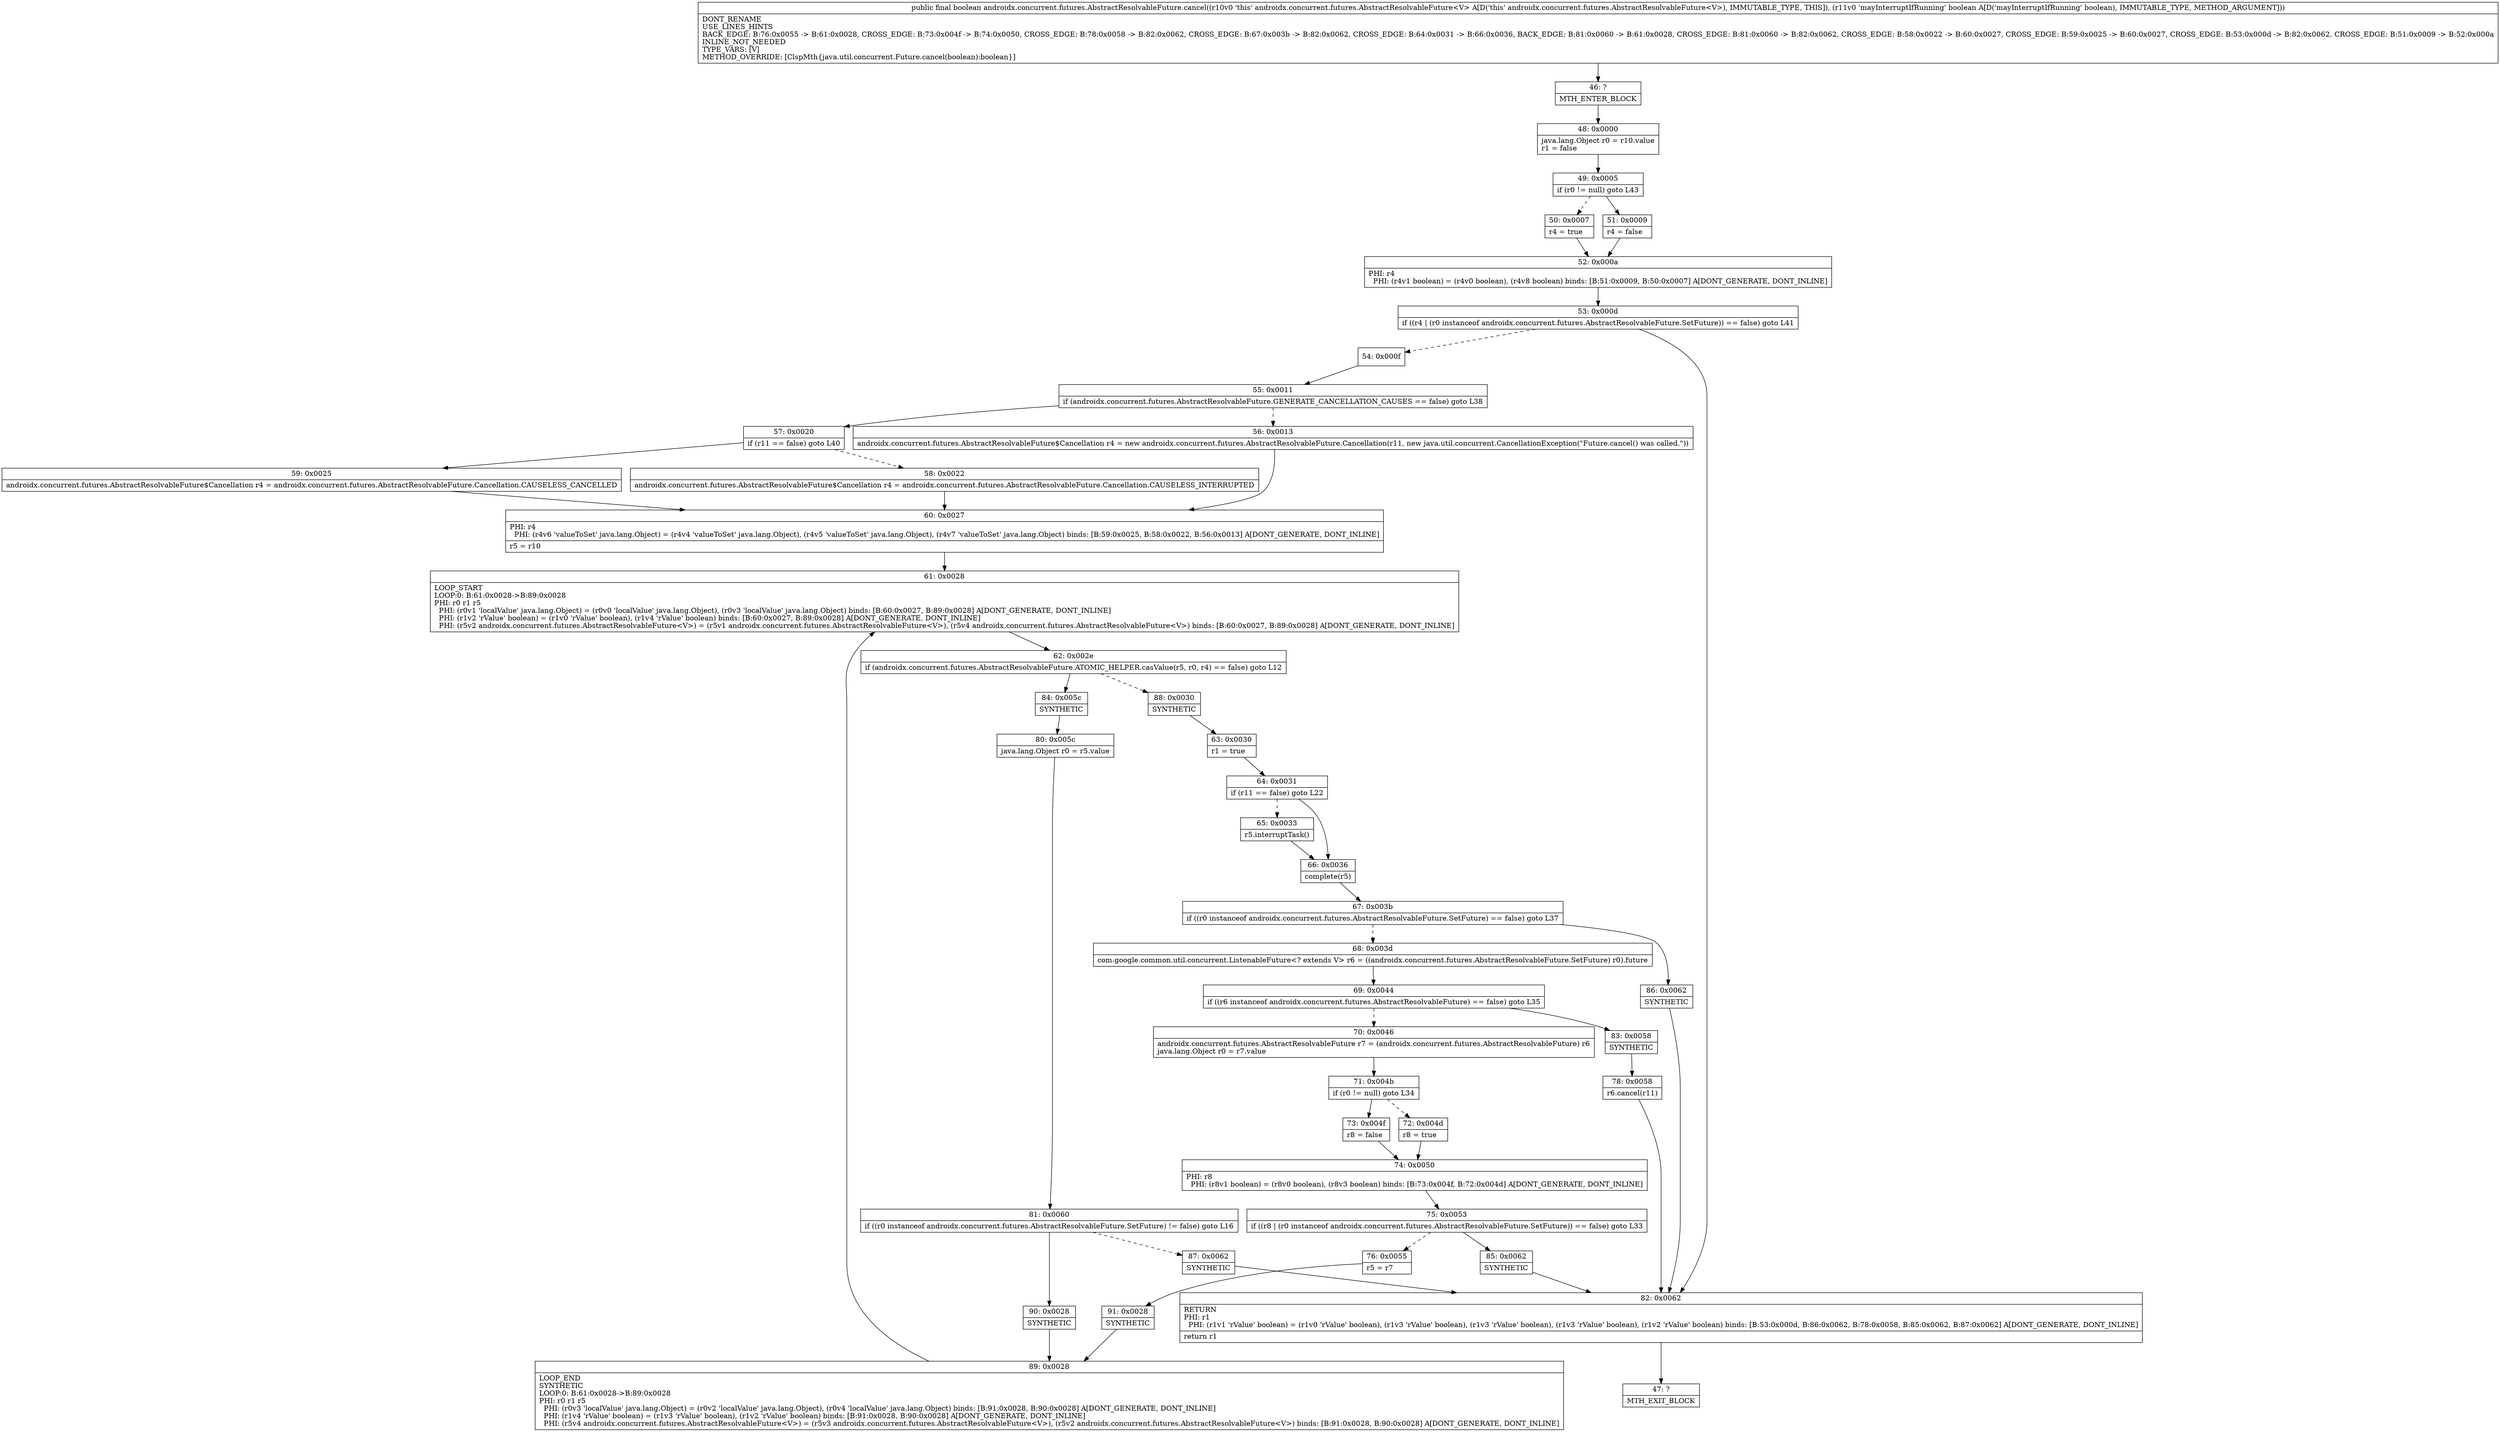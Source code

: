 digraph "CFG forandroidx.concurrent.futures.AbstractResolvableFuture.cancel(Z)Z" {
Node_46 [shape=record,label="{46\:\ ?|MTH_ENTER_BLOCK\l}"];
Node_48 [shape=record,label="{48\:\ 0x0000|java.lang.Object r0 = r10.value\lr1 = false\l}"];
Node_49 [shape=record,label="{49\:\ 0x0005|if (r0 != null) goto L43\l}"];
Node_50 [shape=record,label="{50\:\ 0x0007|r4 = true\l}"];
Node_52 [shape=record,label="{52\:\ 0x000a|PHI: r4 \l  PHI: (r4v1 boolean) = (r4v0 boolean), (r4v8 boolean) binds: [B:51:0x0009, B:50:0x0007] A[DONT_GENERATE, DONT_INLINE]\l}"];
Node_53 [shape=record,label="{53\:\ 0x000d|if ((r4 \| (r0 instanceof androidx.concurrent.futures.AbstractResolvableFuture.SetFuture)) == false) goto L41\l}"];
Node_54 [shape=record,label="{54\:\ 0x000f}"];
Node_55 [shape=record,label="{55\:\ 0x0011|if (androidx.concurrent.futures.AbstractResolvableFuture.GENERATE_CANCELLATION_CAUSES == false) goto L38\l}"];
Node_56 [shape=record,label="{56\:\ 0x0013|androidx.concurrent.futures.AbstractResolvableFuture$Cancellation r4 = new androidx.concurrent.futures.AbstractResolvableFuture.Cancellation(r11, new java.util.concurrent.CancellationException(\"Future.cancel() was called.\"))\l}"];
Node_60 [shape=record,label="{60\:\ 0x0027|PHI: r4 \l  PHI: (r4v6 'valueToSet' java.lang.Object) = (r4v4 'valueToSet' java.lang.Object), (r4v5 'valueToSet' java.lang.Object), (r4v7 'valueToSet' java.lang.Object) binds: [B:59:0x0025, B:58:0x0022, B:56:0x0013] A[DONT_GENERATE, DONT_INLINE]\l|r5 = r10\l}"];
Node_61 [shape=record,label="{61\:\ 0x0028|LOOP_START\lLOOP:0: B:61:0x0028\-\>B:89:0x0028\lPHI: r0 r1 r5 \l  PHI: (r0v1 'localValue' java.lang.Object) = (r0v0 'localValue' java.lang.Object), (r0v3 'localValue' java.lang.Object) binds: [B:60:0x0027, B:89:0x0028] A[DONT_GENERATE, DONT_INLINE]\l  PHI: (r1v2 'rValue' boolean) = (r1v0 'rValue' boolean), (r1v4 'rValue' boolean) binds: [B:60:0x0027, B:89:0x0028] A[DONT_GENERATE, DONT_INLINE]\l  PHI: (r5v2 androidx.concurrent.futures.AbstractResolvableFuture\<V\>) = (r5v1 androidx.concurrent.futures.AbstractResolvableFuture\<V\>), (r5v4 androidx.concurrent.futures.AbstractResolvableFuture\<V\>) binds: [B:60:0x0027, B:89:0x0028] A[DONT_GENERATE, DONT_INLINE]\l}"];
Node_62 [shape=record,label="{62\:\ 0x002e|if (androidx.concurrent.futures.AbstractResolvableFuture.ATOMIC_HELPER.casValue(r5, r0, r4) == false) goto L12\l}"];
Node_84 [shape=record,label="{84\:\ 0x005c|SYNTHETIC\l}"];
Node_80 [shape=record,label="{80\:\ 0x005c|java.lang.Object r0 = r5.value\l}"];
Node_81 [shape=record,label="{81\:\ 0x0060|if ((r0 instanceof androidx.concurrent.futures.AbstractResolvableFuture.SetFuture) != false) goto L16\l}"];
Node_87 [shape=record,label="{87\:\ 0x0062|SYNTHETIC\l}"];
Node_90 [shape=record,label="{90\:\ 0x0028|SYNTHETIC\l}"];
Node_89 [shape=record,label="{89\:\ 0x0028|LOOP_END\lSYNTHETIC\lLOOP:0: B:61:0x0028\-\>B:89:0x0028\lPHI: r0 r1 r5 \l  PHI: (r0v3 'localValue' java.lang.Object) = (r0v2 'localValue' java.lang.Object), (r0v4 'localValue' java.lang.Object) binds: [B:91:0x0028, B:90:0x0028] A[DONT_GENERATE, DONT_INLINE]\l  PHI: (r1v4 'rValue' boolean) = (r1v3 'rValue' boolean), (r1v2 'rValue' boolean) binds: [B:91:0x0028, B:90:0x0028] A[DONT_GENERATE, DONT_INLINE]\l  PHI: (r5v4 androidx.concurrent.futures.AbstractResolvableFuture\<V\>) = (r5v3 androidx.concurrent.futures.AbstractResolvableFuture\<V\>), (r5v2 androidx.concurrent.futures.AbstractResolvableFuture\<V\>) binds: [B:91:0x0028, B:90:0x0028] A[DONT_GENERATE, DONT_INLINE]\l}"];
Node_88 [shape=record,label="{88\:\ 0x0030|SYNTHETIC\l}"];
Node_63 [shape=record,label="{63\:\ 0x0030|r1 = true\l}"];
Node_64 [shape=record,label="{64\:\ 0x0031|if (r11 == false) goto L22\l}"];
Node_65 [shape=record,label="{65\:\ 0x0033|r5.interruptTask()\l}"];
Node_66 [shape=record,label="{66\:\ 0x0036|complete(r5)\l}"];
Node_67 [shape=record,label="{67\:\ 0x003b|if ((r0 instanceof androidx.concurrent.futures.AbstractResolvableFuture.SetFuture) == false) goto L37\l}"];
Node_68 [shape=record,label="{68\:\ 0x003d|com.google.common.util.concurrent.ListenableFuture\<? extends V\> r6 = ((androidx.concurrent.futures.AbstractResolvableFuture.SetFuture) r0).future\l}"];
Node_69 [shape=record,label="{69\:\ 0x0044|if ((r6 instanceof androidx.concurrent.futures.AbstractResolvableFuture) == false) goto L35\l}"];
Node_70 [shape=record,label="{70\:\ 0x0046|androidx.concurrent.futures.AbstractResolvableFuture r7 = (androidx.concurrent.futures.AbstractResolvableFuture) r6\ljava.lang.Object r0 = r7.value\l}"];
Node_71 [shape=record,label="{71\:\ 0x004b|if (r0 != null) goto L34\l}"];
Node_72 [shape=record,label="{72\:\ 0x004d|r8 = true\l}"];
Node_74 [shape=record,label="{74\:\ 0x0050|PHI: r8 \l  PHI: (r8v1 boolean) = (r8v0 boolean), (r8v3 boolean) binds: [B:73:0x004f, B:72:0x004d] A[DONT_GENERATE, DONT_INLINE]\l}"];
Node_75 [shape=record,label="{75\:\ 0x0053|if ((r8 \| (r0 instanceof androidx.concurrent.futures.AbstractResolvableFuture.SetFuture)) == false) goto L33\l}"];
Node_76 [shape=record,label="{76\:\ 0x0055|r5 = r7\l}"];
Node_91 [shape=record,label="{91\:\ 0x0028|SYNTHETIC\l}"];
Node_85 [shape=record,label="{85\:\ 0x0062|SYNTHETIC\l}"];
Node_73 [shape=record,label="{73\:\ 0x004f|r8 = false\l}"];
Node_83 [shape=record,label="{83\:\ 0x0058|SYNTHETIC\l}"];
Node_78 [shape=record,label="{78\:\ 0x0058|r6.cancel(r11)\l}"];
Node_86 [shape=record,label="{86\:\ 0x0062|SYNTHETIC\l}"];
Node_57 [shape=record,label="{57\:\ 0x0020|if (r11 == false) goto L40\l}"];
Node_58 [shape=record,label="{58\:\ 0x0022|androidx.concurrent.futures.AbstractResolvableFuture$Cancellation r4 = androidx.concurrent.futures.AbstractResolvableFuture.Cancellation.CAUSELESS_INTERRUPTED\l}"];
Node_59 [shape=record,label="{59\:\ 0x0025|androidx.concurrent.futures.AbstractResolvableFuture$Cancellation r4 = androidx.concurrent.futures.AbstractResolvableFuture.Cancellation.CAUSELESS_CANCELLED\l}"];
Node_82 [shape=record,label="{82\:\ 0x0062|RETURN\lPHI: r1 \l  PHI: (r1v1 'rValue' boolean) = (r1v0 'rValue' boolean), (r1v3 'rValue' boolean), (r1v3 'rValue' boolean), (r1v3 'rValue' boolean), (r1v2 'rValue' boolean) binds: [B:53:0x000d, B:86:0x0062, B:78:0x0058, B:85:0x0062, B:87:0x0062] A[DONT_GENERATE, DONT_INLINE]\l|return r1\l}"];
Node_47 [shape=record,label="{47\:\ ?|MTH_EXIT_BLOCK\l}"];
Node_51 [shape=record,label="{51\:\ 0x0009|r4 = false\l}"];
MethodNode[shape=record,label="{public final boolean androidx.concurrent.futures.AbstractResolvableFuture.cancel((r10v0 'this' androidx.concurrent.futures.AbstractResolvableFuture\<V\> A[D('this' androidx.concurrent.futures.AbstractResolvableFuture\<V\>), IMMUTABLE_TYPE, THIS]), (r11v0 'mayInterruptIfRunning' boolean A[D('mayInterruptIfRunning' boolean), IMMUTABLE_TYPE, METHOD_ARGUMENT]))  | DONT_RENAME\lUSE_LINES_HINTS\lBACK_EDGE: B:76:0x0055 \-\> B:61:0x0028, CROSS_EDGE: B:73:0x004f \-\> B:74:0x0050, CROSS_EDGE: B:78:0x0058 \-\> B:82:0x0062, CROSS_EDGE: B:67:0x003b \-\> B:82:0x0062, CROSS_EDGE: B:64:0x0031 \-\> B:66:0x0036, BACK_EDGE: B:81:0x0060 \-\> B:61:0x0028, CROSS_EDGE: B:81:0x0060 \-\> B:82:0x0062, CROSS_EDGE: B:58:0x0022 \-\> B:60:0x0027, CROSS_EDGE: B:59:0x0025 \-\> B:60:0x0027, CROSS_EDGE: B:53:0x000d \-\> B:82:0x0062, CROSS_EDGE: B:51:0x0009 \-\> B:52:0x000a\lINLINE_NOT_NEEDED\lTYPE_VARS: [V]\lMETHOD_OVERRIDE: [ClspMth\{java.util.concurrent.Future.cancel(boolean):boolean\}]\l}"];
MethodNode -> Node_46;Node_46 -> Node_48;
Node_48 -> Node_49;
Node_49 -> Node_50[style=dashed];
Node_49 -> Node_51;
Node_50 -> Node_52;
Node_52 -> Node_53;
Node_53 -> Node_54[style=dashed];
Node_53 -> Node_82;
Node_54 -> Node_55;
Node_55 -> Node_56[style=dashed];
Node_55 -> Node_57;
Node_56 -> Node_60;
Node_60 -> Node_61;
Node_61 -> Node_62;
Node_62 -> Node_84;
Node_62 -> Node_88[style=dashed];
Node_84 -> Node_80;
Node_80 -> Node_81;
Node_81 -> Node_87[style=dashed];
Node_81 -> Node_90;
Node_87 -> Node_82;
Node_90 -> Node_89;
Node_89 -> Node_61;
Node_88 -> Node_63;
Node_63 -> Node_64;
Node_64 -> Node_65[style=dashed];
Node_64 -> Node_66;
Node_65 -> Node_66;
Node_66 -> Node_67;
Node_67 -> Node_68[style=dashed];
Node_67 -> Node_86;
Node_68 -> Node_69;
Node_69 -> Node_70[style=dashed];
Node_69 -> Node_83;
Node_70 -> Node_71;
Node_71 -> Node_72[style=dashed];
Node_71 -> Node_73;
Node_72 -> Node_74;
Node_74 -> Node_75;
Node_75 -> Node_76[style=dashed];
Node_75 -> Node_85;
Node_76 -> Node_91;
Node_91 -> Node_89;
Node_85 -> Node_82;
Node_73 -> Node_74;
Node_83 -> Node_78;
Node_78 -> Node_82;
Node_86 -> Node_82;
Node_57 -> Node_58[style=dashed];
Node_57 -> Node_59;
Node_58 -> Node_60;
Node_59 -> Node_60;
Node_82 -> Node_47;
Node_51 -> Node_52;
}

